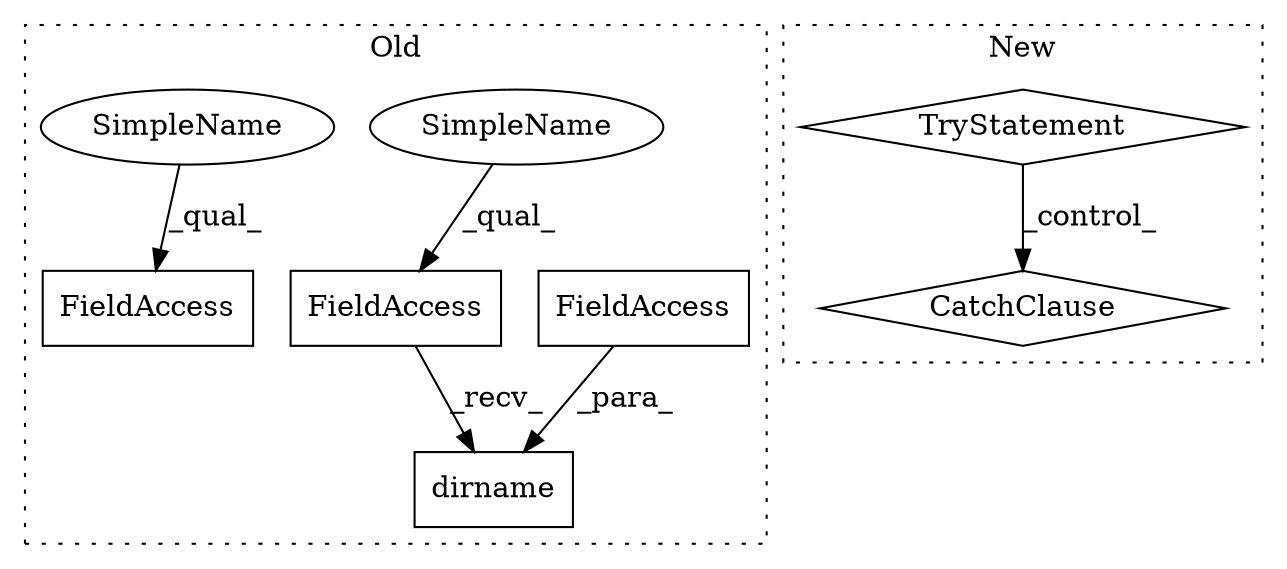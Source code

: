 digraph G {
subgraph cluster0 {
1 [label="dirname" a="32" s="1385,1401" l="8,1" shape="box"];
4 [label="FieldAccess" a="22" s="1377" l="7" shape="box"];
5 [label="FieldAccess" a="22" s="1345" l="7" shape="box"];
6 [label="FieldAccess" a="22" s="1393" l="8" shape="box"];
7 [label="SimpleName" a="42" s="1377" l="2" shape="ellipse"];
8 [label="SimpleName" a="42" s="1345" l="2" shape="ellipse"];
label = "Old";
style="dotted";
}
subgraph cluster1 {
2 [label="TryStatement" a="54" s="1187" l="4" shape="diamond"];
3 [label="CatchClause" a="12" s="1229,1272" l="13,2" shape="diamond"];
label = "New";
style="dotted";
}
2 -> 3 [label="_control_"];
4 -> 1 [label="_recv_"];
6 -> 1 [label="_para_"];
7 -> 4 [label="_qual_"];
8 -> 5 [label="_qual_"];
}